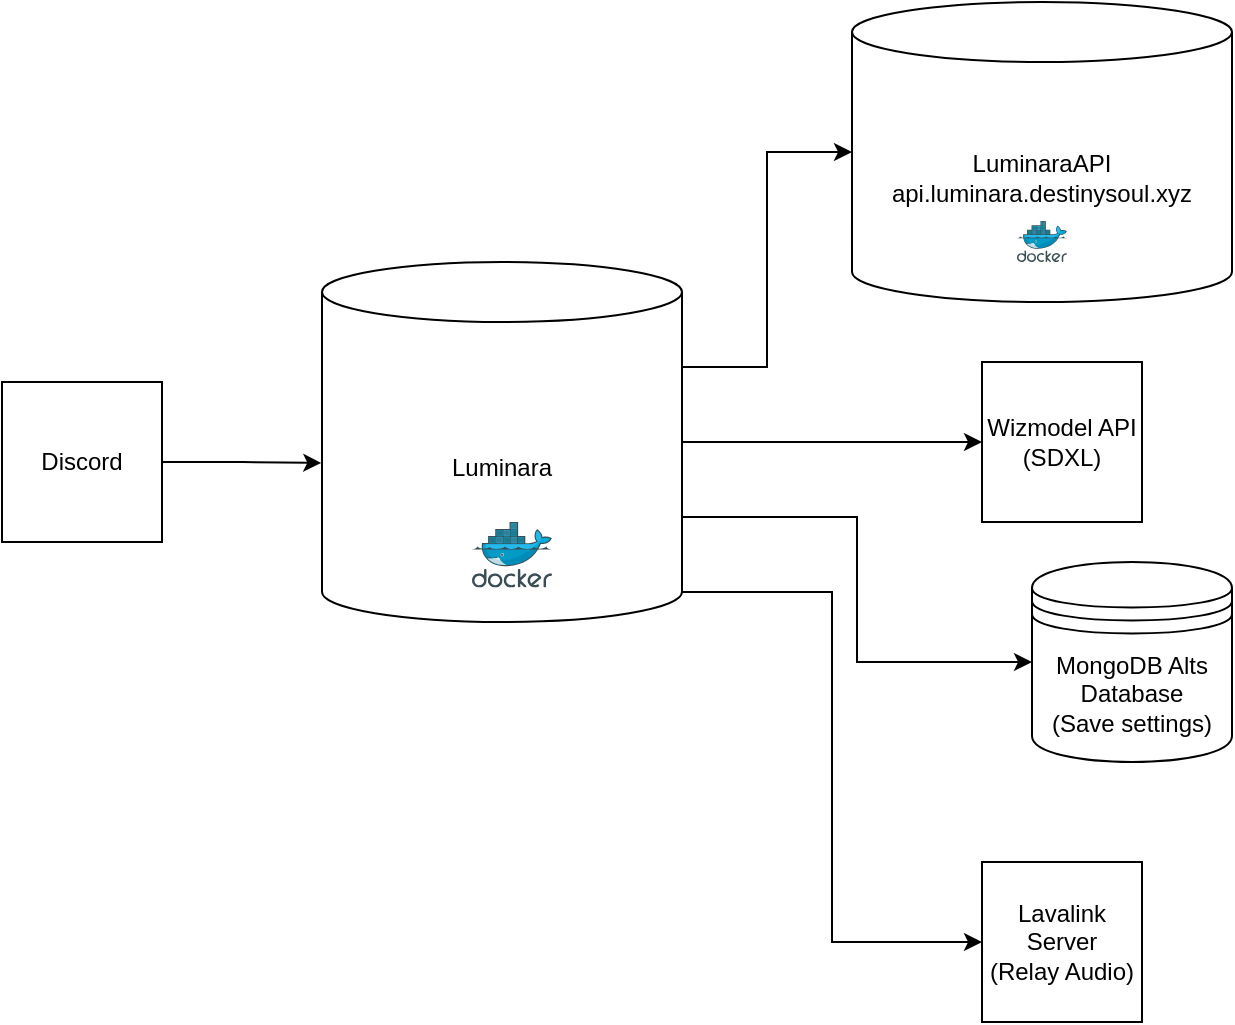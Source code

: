 <mxfile version="24.2.0" type="github">
  <diagram id="XSM4oBVF5_mrXPqM3JRI" name="第 1 页">
    <mxGraphModel dx="1042" dy="569" grid="1" gridSize="10" guides="1" tooltips="1" connect="1" arrows="1" fold="1" page="1" pageScale="1" pageWidth="827" pageHeight="1169" math="0" shadow="0">
      <root>
        <mxCell id="0" />
        <mxCell id="1" parent="0" />
        <mxCell id="sidi8s4r-6cRWNvBowN3-7" style="edgeStyle=orthogonalEdgeStyle;rounded=0;orthogonalLoop=1;jettySize=auto;html=1;entryX=0;entryY=0.5;entryDx=0;entryDy=0;" edge="1" parent="1" source="sidi8s4r-6cRWNvBowN3-1" target="sidi8s4r-6cRWNvBowN3-6">
          <mxGeometry relative="1" as="geometry" />
        </mxCell>
        <mxCell id="sidi8s4r-6cRWNvBowN3-17" style="edgeStyle=orthogonalEdgeStyle;rounded=0;orthogonalLoop=1;jettySize=auto;html=1;exitX=1;exitY=0;exitDx=0;exitDy=127.5;exitPerimeter=0;entryX=0;entryY=0.5;entryDx=0;entryDy=0;" edge="1" parent="1" source="sidi8s4r-6cRWNvBowN3-1" target="sidi8s4r-6cRWNvBowN3-16">
          <mxGeometry relative="1" as="geometry" />
        </mxCell>
        <mxCell id="sidi8s4r-6cRWNvBowN3-19" style="edgeStyle=orthogonalEdgeStyle;rounded=0;orthogonalLoop=1;jettySize=auto;html=1;exitX=1;exitY=0;exitDx=0;exitDy=52.5;exitPerimeter=0;" edge="1" parent="1" source="sidi8s4r-6cRWNvBowN3-1" target="sidi8s4r-6cRWNvBowN3-2">
          <mxGeometry relative="1" as="geometry" />
        </mxCell>
        <mxCell id="sidi8s4r-6cRWNvBowN3-22" style="edgeStyle=orthogonalEdgeStyle;rounded=0;orthogonalLoop=1;jettySize=auto;html=1;exitX=1;exitY=1;exitDx=0;exitDy=-15;exitPerimeter=0;entryX=0;entryY=0.5;entryDx=0;entryDy=0;" edge="1" parent="1" source="sidi8s4r-6cRWNvBowN3-1" target="sidi8s4r-6cRWNvBowN3-20">
          <mxGeometry relative="1" as="geometry" />
        </mxCell>
        <mxCell id="sidi8s4r-6cRWNvBowN3-1" value="Luminara" style="shape=cylinder3;whiteSpace=wrap;html=1;boundedLbl=1;backgroundOutline=1;size=15;" vertex="1" parent="1">
          <mxGeometry x="280" y="180" width="180" height="180" as="geometry" />
        </mxCell>
        <mxCell id="sidi8s4r-6cRWNvBowN3-2" value="LuminaraAPI&lt;br&gt;api.luminara.destinysoul.xyz" style="shape=cylinder3;whiteSpace=wrap;html=1;boundedLbl=1;backgroundOutline=1;size=15;" vertex="1" parent="1">
          <mxGeometry x="545" y="50" width="190" height="150" as="geometry" />
        </mxCell>
        <mxCell id="sidi8s4r-6cRWNvBowN3-6" value="Wizmodel API&lt;br&gt;(SDXL)" style="whiteSpace=wrap;html=1;aspect=fixed;" vertex="1" parent="1">
          <mxGeometry x="610" y="230" width="80" height="80" as="geometry" />
        </mxCell>
        <mxCell id="sidi8s4r-6cRWNvBowN3-8" value="Discord" style="whiteSpace=wrap;html=1;aspect=fixed;" vertex="1" parent="1">
          <mxGeometry x="120" y="240" width="80" height="80" as="geometry" />
        </mxCell>
        <mxCell id="sidi8s4r-6cRWNvBowN3-9" style="edgeStyle=orthogonalEdgeStyle;rounded=0;orthogonalLoop=1;jettySize=auto;html=1;entryX=-0.002;entryY=0.558;entryDx=0;entryDy=0;entryPerimeter=0;" edge="1" parent="1" source="sidi8s4r-6cRWNvBowN3-8" target="sidi8s4r-6cRWNvBowN3-1">
          <mxGeometry relative="1" as="geometry">
            <mxPoint x="250" y="281" as="targetPoint" />
          </mxGeometry>
        </mxCell>
        <mxCell id="sidi8s4r-6cRWNvBowN3-10" value="" style="image;sketch=0;aspect=fixed;html=1;points=[];align=center;fontSize=12;image=img/lib/mscae/Docker.svg;" vertex="1" parent="1">
          <mxGeometry x="355" y="310" width="40" height="32.8" as="geometry" />
        </mxCell>
        <mxCell id="sidi8s4r-6cRWNvBowN3-11" value="" style="image;sketch=0;aspect=fixed;html=1;points=[];align=center;fontSize=12;image=img/lib/mscae/Docker.svg;" vertex="1" parent="1">
          <mxGeometry x="627.5" y="159.5" width="25" height="20.5" as="geometry" />
        </mxCell>
        <mxCell id="sidi8s4r-6cRWNvBowN3-16" value="MongoDB Alts&lt;div&gt;Database&lt;br&gt;(Save settings)&lt;/div&gt;" style="shape=datastore;whiteSpace=wrap;html=1;" vertex="1" parent="1">
          <mxGeometry x="635" y="330" width="100" height="100" as="geometry" />
        </mxCell>
        <mxCell id="sidi8s4r-6cRWNvBowN3-20" value="Lavalink&lt;br&gt;Server&lt;br&gt;(Relay Audio)" style="whiteSpace=wrap;html=1;aspect=fixed;" vertex="1" parent="1">
          <mxGeometry x="610" y="480" width="80" height="80" as="geometry" />
        </mxCell>
      </root>
    </mxGraphModel>
  </diagram>
</mxfile>
